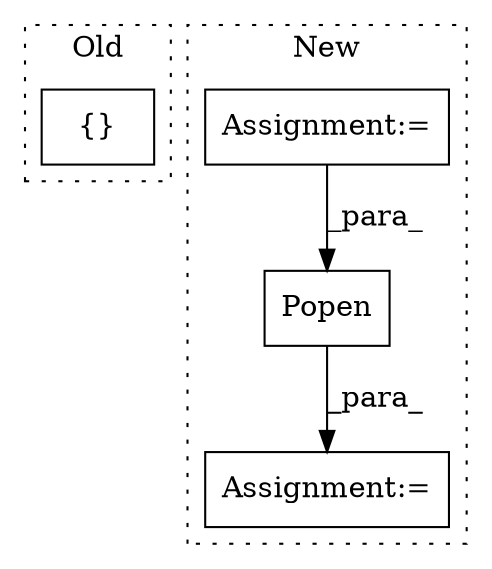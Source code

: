 digraph G {
subgraph cluster0 {
1 [label="{}" a="4" s="351" l="2" shape="box"];
label = "Old";
style="dotted";
}
subgraph cluster1 {
2 [label="Popen" a="32" s="562,613" l="6,1" shape="box"];
3 [label="Assignment:=" a="7" s="511" l="1" shape="box"];
4 [label="Assignment:=" a="7" s="649" l="2" shape="box"];
label = "New";
style="dotted";
}
2 -> 4 [label="_para_"];
3 -> 2 [label="_para_"];
}